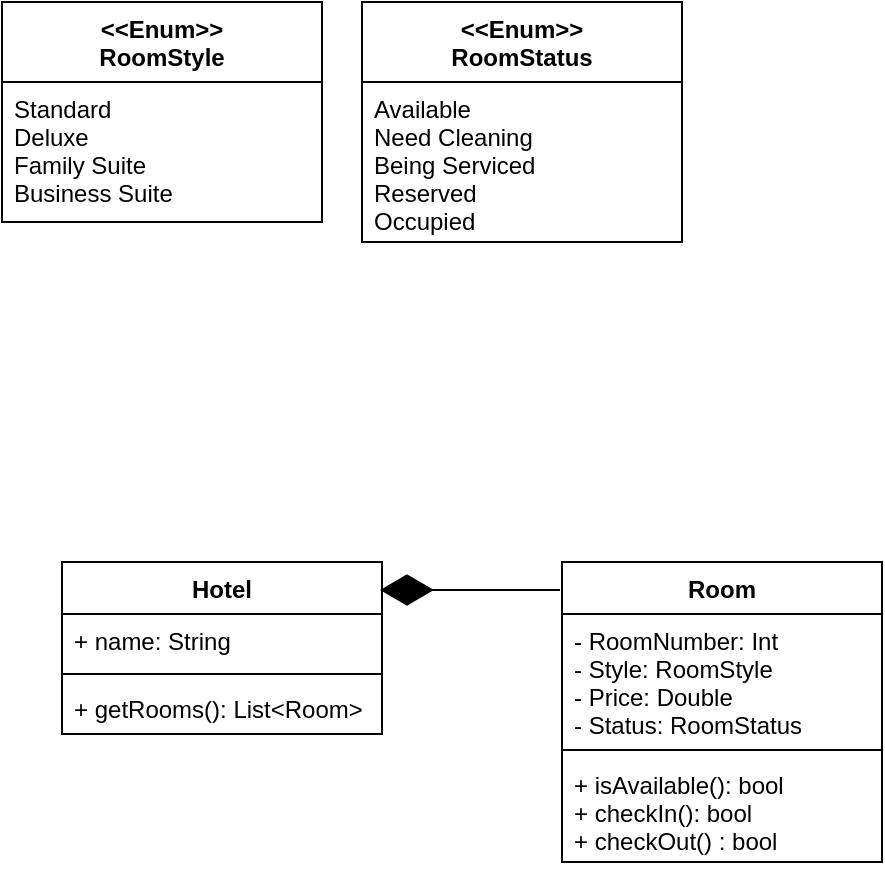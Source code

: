 <mxfile version="14.1.8" type="github">
  <diagram id="C5RBs43oDa-KdzZeNtuy" name="Page-1">
    <mxGraphModel dx="1662" dy="1963" grid="1" gridSize="10" guides="1" tooltips="1" connect="1" arrows="1" fold="1" page="1" pageScale="1" pageWidth="827" pageHeight="1169" math="0" shadow="0">
      <root>
        <mxCell id="WIyWlLk6GJQsqaUBKTNV-0" />
        <mxCell id="WIyWlLk6GJQsqaUBKTNV-1" parent="WIyWlLk6GJQsqaUBKTNV-0" />
        <mxCell id="sBweuskikTGW2vQM33tz-0" value="Hotel" style="swimlane;fontStyle=1;align=center;verticalAlign=top;childLayout=stackLayout;horizontal=1;startSize=26;horizontalStack=0;resizeParent=1;resizeParentMax=0;resizeLast=0;collapsible=1;marginBottom=0;" vertex="1" parent="WIyWlLk6GJQsqaUBKTNV-1">
          <mxGeometry x="70" y="220" width="160" height="86" as="geometry" />
        </mxCell>
        <mxCell id="sBweuskikTGW2vQM33tz-1" value="+ name: String" style="text;strokeColor=none;fillColor=none;align=left;verticalAlign=top;spacingLeft=4;spacingRight=4;overflow=hidden;rotatable=0;points=[[0,0.5],[1,0.5]];portConstraint=eastwest;" vertex="1" parent="sBweuskikTGW2vQM33tz-0">
          <mxGeometry y="26" width="160" height="26" as="geometry" />
        </mxCell>
        <mxCell id="sBweuskikTGW2vQM33tz-2" value="" style="line;strokeWidth=1;fillColor=none;align=left;verticalAlign=middle;spacingTop=-1;spacingLeft=3;spacingRight=3;rotatable=0;labelPosition=right;points=[];portConstraint=eastwest;" vertex="1" parent="sBweuskikTGW2vQM33tz-0">
          <mxGeometry y="52" width="160" height="8" as="geometry" />
        </mxCell>
        <mxCell id="sBweuskikTGW2vQM33tz-3" value="+ getRooms(): List&lt;Room&gt;" style="text;strokeColor=none;fillColor=none;align=left;verticalAlign=top;spacingLeft=4;spacingRight=4;overflow=hidden;rotatable=0;points=[[0,0.5],[1,0.5]];portConstraint=eastwest;" vertex="1" parent="sBweuskikTGW2vQM33tz-0">
          <mxGeometry y="60" width="160" height="26" as="geometry" />
        </mxCell>
        <mxCell id="sBweuskikTGW2vQM33tz-14" value="Room" style="swimlane;fontStyle=1;align=center;verticalAlign=top;childLayout=stackLayout;horizontal=1;startSize=26;horizontalStack=0;resizeParent=1;resizeParentMax=0;resizeLast=0;collapsible=1;marginBottom=0;" vertex="1" parent="WIyWlLk6GJQsqaUBKTNV-1">
          <mxGeometry x="320" y="220" width="160" height="150" as="geometry" />
        </mxCell>
        <mxCell id="sBweuskikTGW2vQM33tz-15" value="- RoomNumber: Int&#xa;- Style: RoomStyle&#xa;- Price: Double&#xa;- Status: RoomStatus" style="text;strokeColor=none;fillColor=none;align=left;verticalAlign=top;spacingLeft=4;spacingRight=4;overflow=hidden;rotatable=0;points=[[0,0.5],[1,0.5]];portConstraint=eastwest;" vertex="1" parent="sBweuskikTGW2vQM33tz-14">
          <mxGeometry y="26" width="160" height="64" as="geometry" />
        </mxCell>
        <mxCell id="sBweuskikTGW2vQM33tz-16" value="" style="line;strokeWidth=1;fillColor=none;align=left;verticalAlign=middle;spacingTop=-1;spacingLeft=3;spacingRight=3;rotatable=0;labelPosition=right;points=[];portConstraint=eastwest;" vertex="1" parent="sBweuskikTGW2vQM33tz-14">
          <mxGeometry y="90" width="160" height="8" as="geometry" />
        </mxCell>
        <mxCell id="sBweuskikTGW2vQM33tz-17" value="+ isAvailable(): bool&#xa;+ checkIn(): bool&#xa;+ checkOut() : bool " style="text;strokeColor=none;fillColor=none;align=left;verticalAlign=top;spacingLeft=4;spacingRight=4;overflow=hidden;rotatable=0;points=[[0,0.5],[1,0.5]];portConstraint=eastwest;" vertex="1" parent="sBweuskikTGW2vQM33tz-14">
          <mxGeometry y="98" width="160" height="52" as="geometry" />
        </mxCell>
        <mxCell id="sBweuskikTGW2vQM33tz-22" value="" style="endArrow=diamondThin;endFill=1;endSize=24;html=1;" edge="1" parent="WIyWlLk6GJQsqaUBKTNV-1">
          <mxGeometry width="160" relative="1" as="geometry">
            <mxPoint x="319" y="234" as="sourcePoint" />
            <mxPoint x="229" y="234" as="targetPoint" />
          </mxGeometry>
        </mxCell>
        <mxCell id="sBweuskikTGW2vQM33tz-30" value="&lt;&lt;Enum&gt;&gt;&#xa;RoomStyle" style="swimlane;fontStyle=1;align=center;verticalAlign=top;childLayout=stackLayout;horizontal=1;startSize=40;horizontalStack=0;resizeParent=1;resizeParentMax=0;resizeLast=0;collapsible=1;marginBottom=0;" vertex="1" parent="WIyWlLk6GJQsqaUBKTNV-1">
          <mxGeometry x="40" y="-60" width="160" height="110" as="geometry" />
        </mxCell>
        <mxCell id="sBweuskikTGW2vQM33tz-31" value="Standard&#xa;Deluxe&#xa;Family Suite&#xa;Business Suite" style="text;strokeColor=none;fillColor=none;align=left;verticalAlign=top;spacingLeft=4;spacingRight=4;overflow=hidden;rotatable=0;points=[[0,0.5],[1,0.5]];portConstraint=eastwest;" vertex="1" parent="sBweuskikTGW2vQM33tz-30">
          <mxGeometry y="40" width="160" height="70" as="geometry" />
        </mxCell>
        <mxCell id="sBweuskikTGW2vQM33tz-34" value="&lt;&lt;Enum&gt;&gt;&#xa;RoomStatus" style="swimlane;fontStyle=1;align=center;verticalAlign=top;childLayout=stackLayout;horizontal=1;startSize=40;horizontalStack=0;resizeParent=1;resizeParentMax=0;resizeLast=0;collapsible=1;marginBottom=0;" vertex="1" parent="WIyWlLk6GJQsqaUBKTNV-1">
          <mxGeometry x="220" y="-60" width="160" height="120" as="geometry" />
        </mxCell>
        <mxCell id="sBweuskikTGW2vQM33tz-35" value="Available&#xa;Need Cleaning&#xa;Being Serviced&#xa;Reserved&#xa;Occupied" style="text;strokeColor=none;fillColor=none;align=left;verticalAlign=top;spacingLeft=4;spacingRight=4;overflow=hidden;rotatable=0;points=[[0,0.5],[1,0.5]];portConstraint=eastwest;" vertex="1" parent="sBweuskikTGW2vQM33tz-34">
          <mxGeometry y="40" width="160" height="80" as="geometry" />
        </mxCell>
      </root>
    </mxGraphModel>
  </diagram>
</mxfile>
